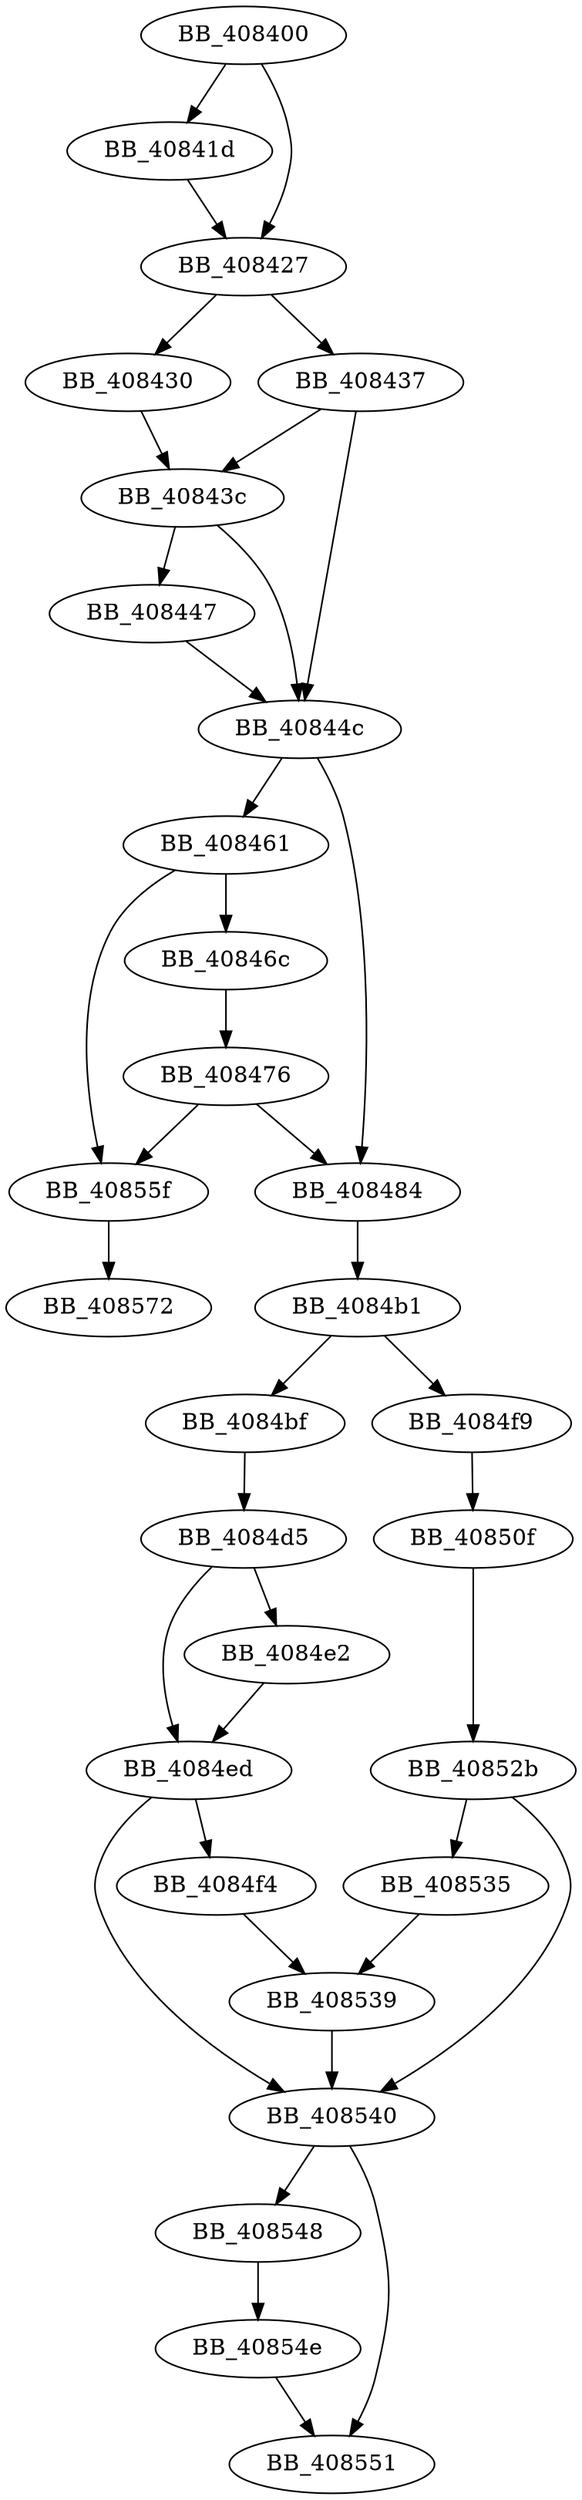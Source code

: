 DiGraph sub_408400{
BB_408400->BB_40841d
BB_408400->BB_408427
BB_40841d->BB_408427
BB_408427->BB_408430
BB_408427->BB_408437
BB_408430->BB_40843c
BB_408437->BB_40843c
BB_408437->BB_40844c
BB_40843c->BB_408447
BB_40843c->BB_40844c
BB_408447->BB_40844c
BB_40844c->BB_408461
BB_40844c->BB_408484
BB_408461->BB_40846c
BB_408461->BB_40855f
BB_40846c->BB_408476
BB_408476->BB_408484
BB_408476->BB_40855f
BB_408484->BB_4084b1
BB_4084b1->BB_4084bf
BB_4084b1->BB_4084f9
BB_4084bf->BB_4084d5
BB_4084d5->BB_4084e2
BB_4084d5->BB_4084ed
BB_4084e2->BB_4084ed
BB_4084ed->BB_4084f4
BB_4084ed->BB_408540
BB_4084f4->BB_408539
BB_4084f9->BB_40850f
BB_40850f->BB_40852b
BB_40852b->BB_408535
BB_40852b->BB_408540
BB_408535->BB_408539
BB_408539->BB_408540
BB_408540->BB_408548
BB_408540->BB_408551
BB_408548->BB_40854e
BB_40854e->BB_408551
BB_40855f->BB_408572
}
